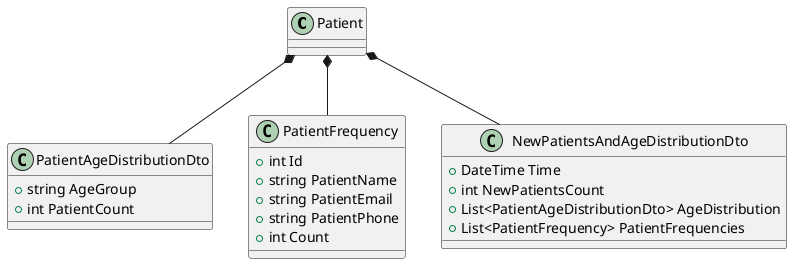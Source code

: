 @startuml
class Patient {
}

class PatientAgeDistributionDto {
    +string AgeGroup
    +int PatientCount
}

class PatientFrequency {
    +int Id
    +string PatientName
    +string PatientEmail
    +string PatientPhone
    +int Count
}

class NewPatientsAndAgeDistributionDto {
    +DateTime Time
    +int NewPatientsCount
    +List<PatientAgeDistributionDto> AgeDistribution
    +List<PatientFrequency> PatientFrequencies
}

Patient *-- PatientAgeDistributionDto
Patient *-- PatientFrequency
Patient *-- NewPatientsAndAgeDistributionDto

@enduml

